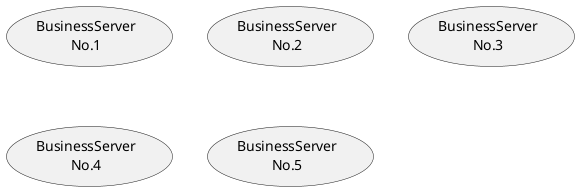 @startuml
(BusinessServer\nNo.1) as (BS1)
(BusinessServer\nNo.2) as (BS2)
(BusinessServer\nNo.3) as (BS3)
(BusinessServer\nNo.4) as (BS4)
(BusinessServer\nNo.5) as (BS5)
@endum